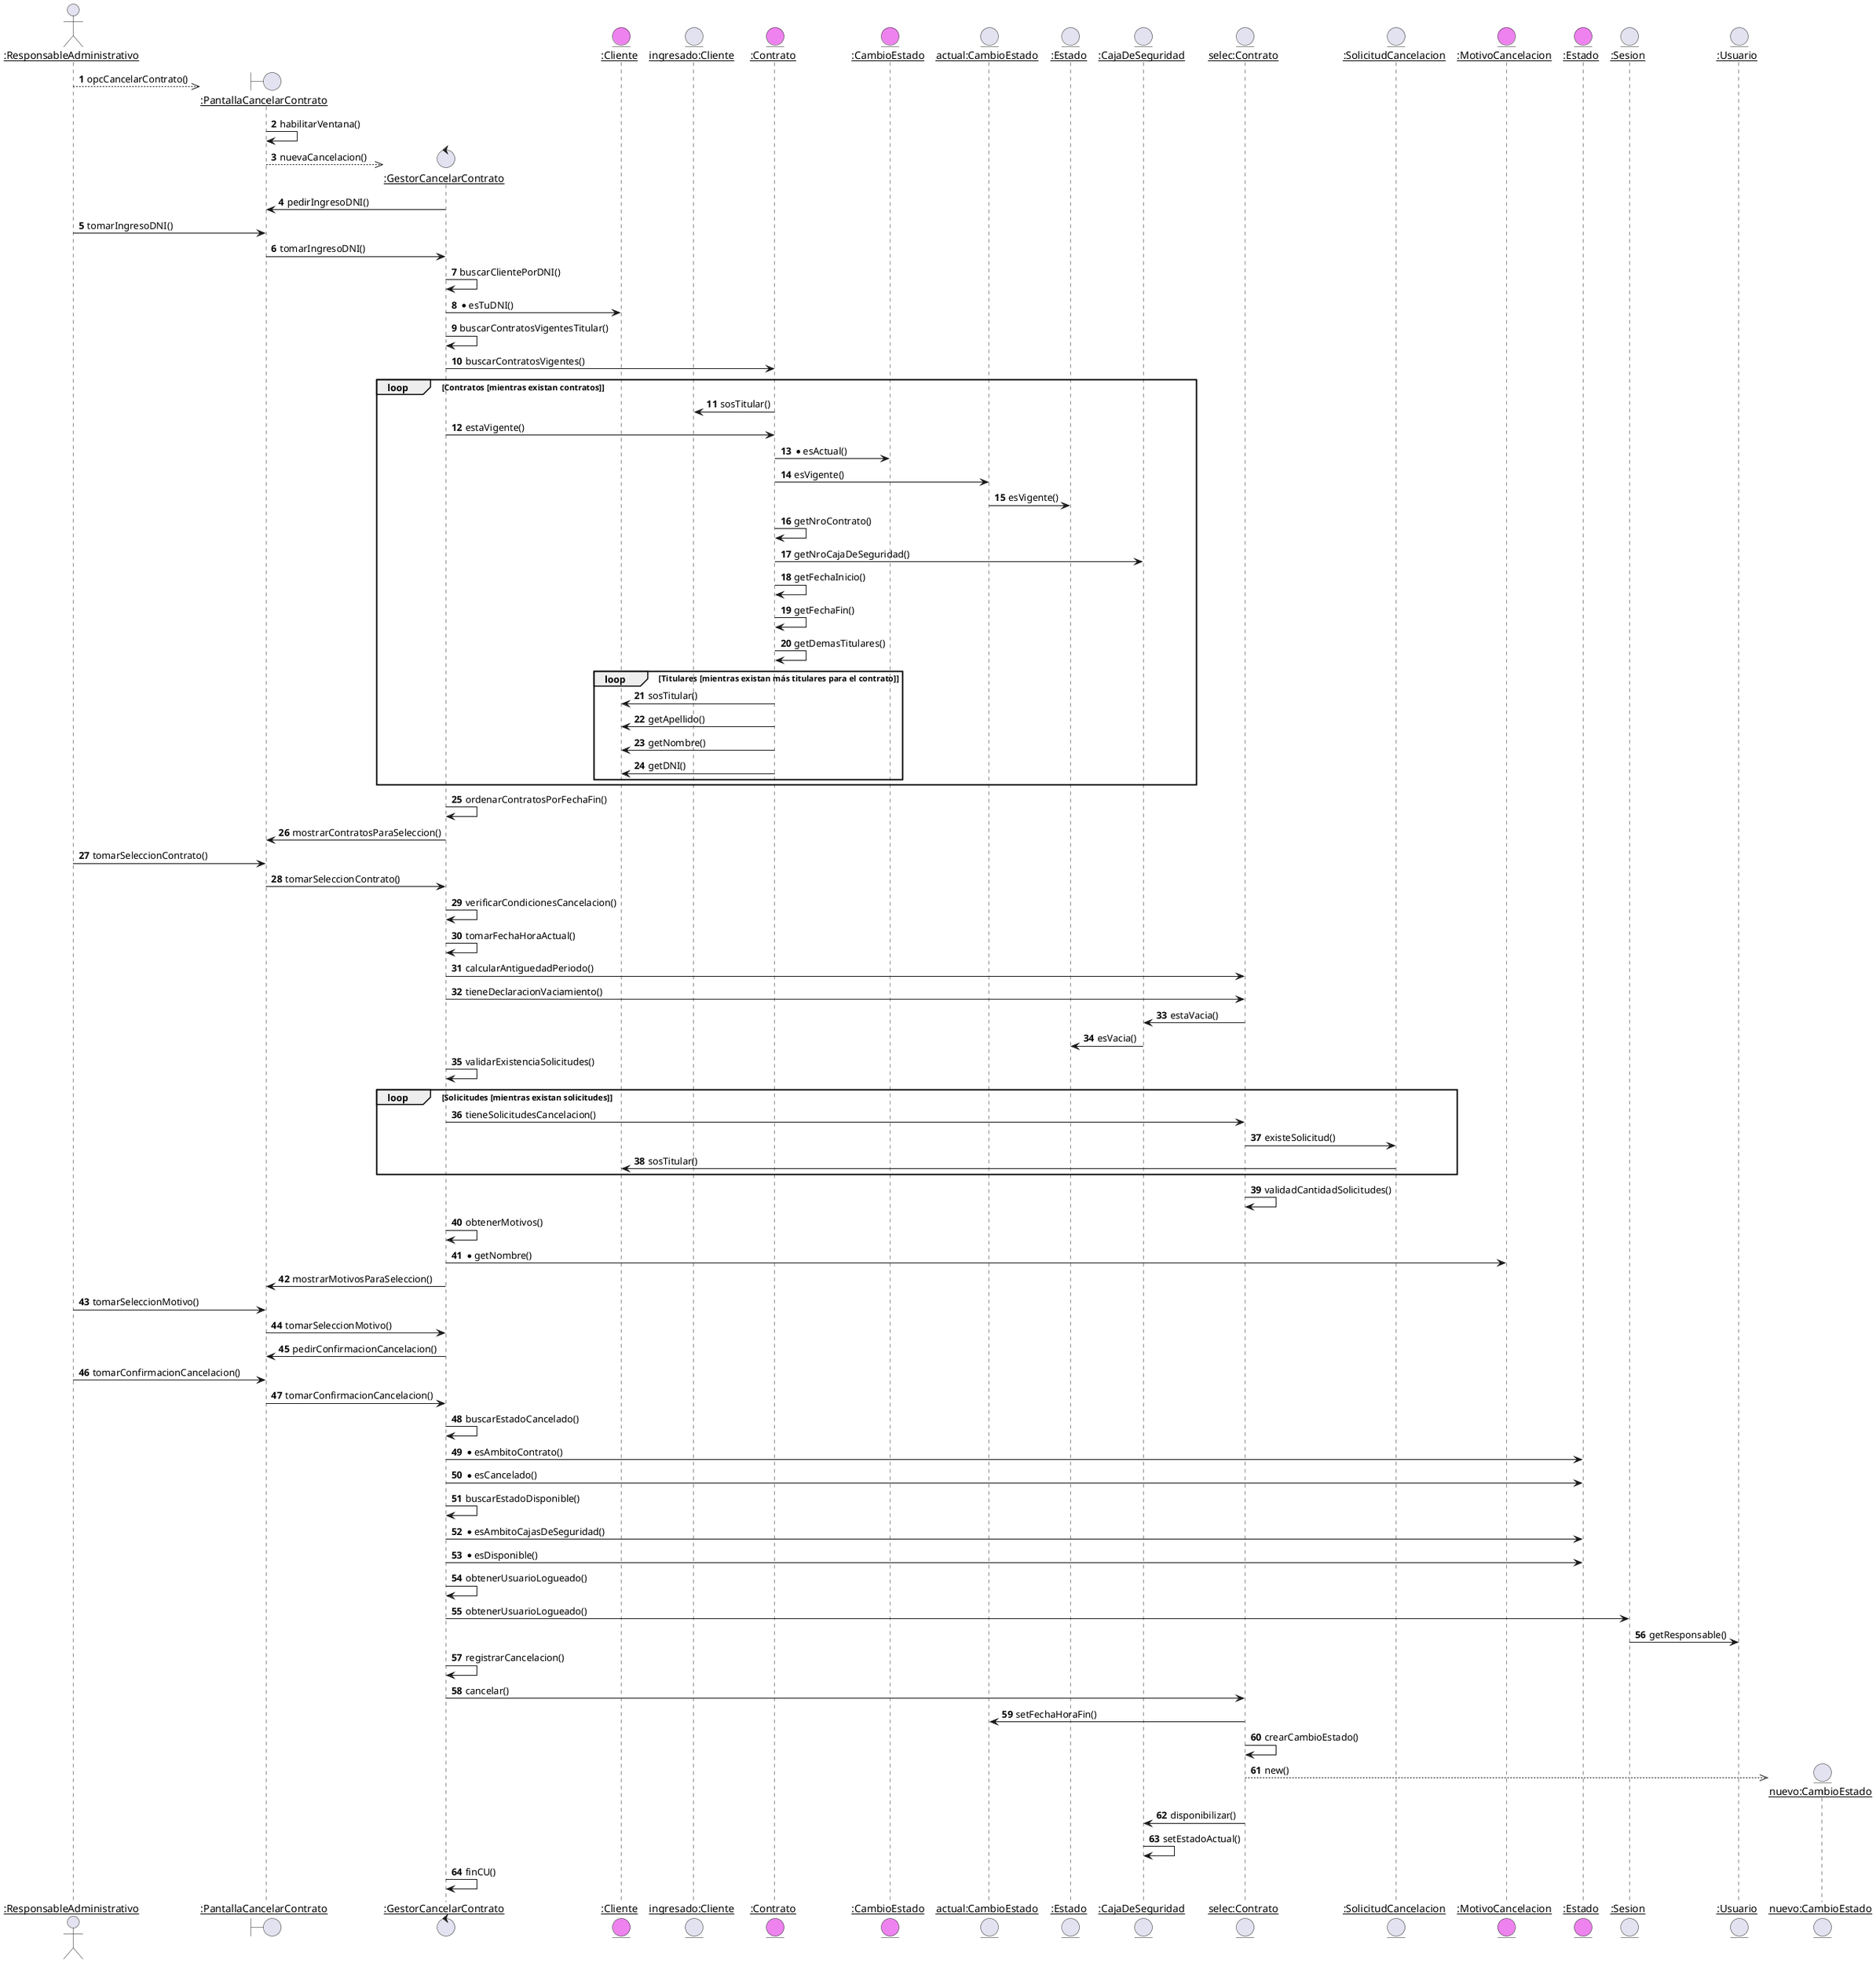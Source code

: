 @startuml
autonumber 

actor "__:ResponsableAdministrativo__" as RA 
boundary "__:PantallaCancelarContrato__" as Pantalla 
control "__:GestorCancelarContrato__" as Gestor 

entity "__:Cliente__" as Clientes #violet 
entity "__ingresado:Cliente__" as Cliente 

RA-->>Pantalla**:opcCancelarContrato()
Pantalla->Pantalla:habilitarVentana()
Pantalla-->>Gestor**: nuevaCancelacion()
Gestor -> Pantalla: pedirIngresoDNI()
RA->Pantalla: tomarIngresoDNI()
Pantalla->Gestor:tomarIngresoDNI()

Gestor -> Gestor: buscarClientePorDNI()
Gestor -> Clientes: *esTuDNI()

entity "__:Contrato__" as Contratos #violet
Gestor -> Gestor: buscarContratosVigentesTitular()
Gestor -> Contratos: buscarContratosVigentes()
entity "__:CambioEstado__" as CE #violet 
entity "__actual:CambioEstado__" as actualCE 
entity "__:Estado__" as E 
entity "__:CajaDeSeguridad__" as CajaDeSeguridad
loop Contratos [mientras existan contratos]
    Contratos -> Cliente: sosTitular()
    Gestor -> Contratos: estaVigente()
    Contratos -> CE: *esActual()
    Contratos -> actualCE: esVigente()
    actualCE -> E: esVigente()

    Contratos -> Contratos: getNroContrato()
    Contratos -> CajaDeSeguridad: getNroCajaDeSeguridad()
    Contratos -> Contratos: getFechaInicio()
    Contratos -> Contratos: getFechaFin()
    Contratos -> Contratos: getDemasTitulares()


    loop Titulares [mientras existan más titulares para el contrato]
        Contratos -> Clientes: sosTitular()
        Contratos -> Clientes: getApellido()
        Contratos -> Clientes: getNombre()
        Contratos -> Clientes: getDNI()
    end
end

Gestor -> Gestor: ordenarContratosPorFechaFin()

Gestor -> Pantalla: mostrarContratosParaSeleccion()
RA->Pantalla: tomarSeleccionContrato()
Pantalla-> Gestor: tomarSeleccionContrato()
entity "__selec:Contrato__" as ContratoSeleccionado 
entity "__:SolicitudCancelacion__" as Solicitudes
Gestor -> Gestor: verificarCondicionesCancelacion()
Gestor -> Gestor: tomarFechaHoraActual()
Gestor -> ContratoSeleccionado: calcularAntiguedadPeriodo()
Gestor -> ContratoSeleccionado: tieneDeclaracionVaciamiento()
ContratoSeleccionado -> CajaDeSeguridad: estaVacia()
CajaDeSeguridad -> E: esVacia()
Gestor -> Gestor: validarExistenciaSolicitudes()
loop Solicitudes [mientras existan solicitudes]
    Gestor -> ContratoSeleccionado: tieneSolicitudesCancelacion()
    ContratoSeleccionado -> Solicitudes: existeSolicitud()
    Solicitudes -> Clientes: sosTitular()
end
ContratoSeleccionado -> ContratoSeleccionado: validadCantidadSolicitudes()

entity "__:MotivoCancelacion__" as Motivos #violet 
Gestor -> Gestor: obtenerMotivos()
Gestor -> Motivos: *getNombre()
Gestor -> Pantalla: mostrarMotivosParaSeleccion()
RA->Pantalla: tomarSeleccionMotivo()
Pantalla->Gestor: tomarSeleccionMotivo()

Gestor -> Pantalla: pedirConfirmacionCancelacion()
RA->Pantalla: tomarConfirmacionCancelacion()
Pantalla->Gestor: tomarConfirmacionCancelacion()

Gestor -> Gestor: buscarEstadoCancelado()
entity "__:Estado__" as Estados #violet 
Gestor -> Estados: *esAmbitoContrato()
Gestor -> Estados: *esCancelado()

Gestor -> Gestor: buscarEstadoDisponible()
Gestor -> Estados: *esAmbitoCajasDeSeguridad()
Gestor -> Estados: *esDisponible()


Gestor -> Gestor: obtenerUsuarioLogueado()
entity "__:Sesion__" as Sesion 
entity "__:Usuario__" as Usuario 
Gestor -> Sesion: obtenerUsuarioLogueado()
Sesion -> Usuario: getResponsable()
entity "__nuevo:CambioEstado__" as newCE 

Gestor -> Gestor: registrarCancelacion()
Gestor -> ContratoSeleccionado: cancelar()
ContratoSeleccionado -> actualCE: setFechaHoraFin()
ContratoSeleccionado -> ContratoSeleccionado: crearCambioEstado()
ContratoSeleccionado -->> newCE**: new()
ContratoSeleccionado -> CajaDeSeguridad: disponibilizar()
CajaDeSeguridad -> CajaDeSeguridad: setEstadoActual()

Gestor -> Gestor: finCU()
@enduml